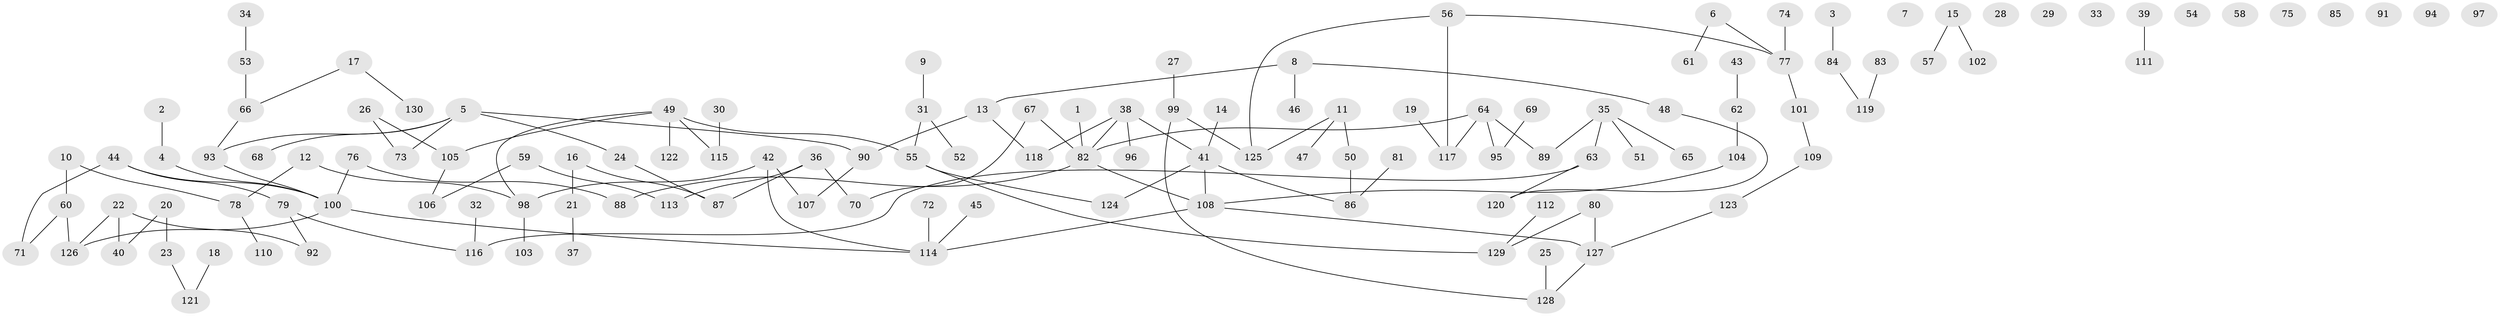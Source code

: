 // Generated by graph-tools (version 1.1) at 2025/25/03/09/25 03:25:17]
// undirected, 130 vertices, 132 edges
graph export_dot {
graph [start="1"]
  node [color=gray90,style=filled];
  1;
  2;
  3;
  4;
  5;
  6;
  7;
  8;
  9;
  10;
  11;
  12;
  13;
  14;
  15;
  16;
  17;
  18;
  19;
  20;
  21;
  22;
  23;
  24;
  25;
  26;
  27;
  28;
  29;
  30;
  31;
  32;
  33;
  34;
  35;
  36;
  37;
  38;
  39;
  40;
  41;
  42;
  43;
  44;
  45;
  46;
  47;
  48;
  49;
  50;
  51;
  52;
  53;
  54;
  55;
  56;
  57;
  58;
  59;
  60;
  61;
  62;
  63;
  64;
  65;
  66;
  67;
  68;
  69;
  70;
  71;
  72;
  73;
  74;
  75;
  76;
  77;
  78;
  79;
  80;
  81;
  82;
  83;
  84;
  85;
  86;
  87;
  88;
  89;
  90;
  91;
  92;
  93;
  94;
  95;
  96;
  97;
  98;
  99;
  100;
  101;
  102;
  103;
  104;
  105;
  106;
  107;
  108;
  109;
  110;
  111;
  112;
  113;
  114;
  115;
  116;
  117;
  118;
  119;
  120;
  121;
  122;
  123;
  124;
  125;
  126;
  127;
  128;
  129;
  130;
  1 -- 82;
  2 -- 4;
  3 -- 84;
  4 -- 100;
  5 -- 24;
  5 -- 68;
  5 -- 73;
  5 -- 90;
  5 -- 93;
  6 -- 61;
  6 -- 77;
  8 -- 13;
  8 -- 46;
  8 -- 48;
  9 -- 31;
  10 -- 60;
  10 -- 78;
  11 -- 47;
  11 -- 50;
  11 -- 125;
  12 -- 78;
  12 -- 98;
  13 -- 90;
  13 -- 118;
  14 -- 41;
  15 -- 57;
  15 -- 102;
  16 -- 21;
  16 -- 87;
  17 -- 66;
  17 -- 130;
  18 -- 121;
  19 -- 117;
  20 -- 23;
  20 -- 40;
  21 -- 37;
  22 -- 40;
  22 -- 92;
  22 -- 126;
  23 -- 121;
  24 -- 87;
  25 -- 128;
  26 -- 73;
  26 -- 105;
  27 -- 99;
  30 -- 115;
  31 -- 52;
  31 -- 55;
  32 -- 116;
  34 -- 53;
  35 -- 51;
  35 -- 63;
  35 -- 65;
  35 -- 89;
  36 -- 70;
  36 -- 87;
  36 -- 113;
  38 -- 41;
  38 -- 82;
  38 -- 96;
  38 -- 118;
  39 -- 111;
  41 -- 86;
  41 -- 108;
  41 -- 124;
  42 -- 98;
  42 -- 107;
  42 -- 114;
  43 -- 62;
  44 -- 71;
  44 -- 79;
  44 -- 100;
  45 -- 114;
  48 -- 120;
  49 -- 55;
  49 -- 98;
  49 -- 105;
  49 -- 115;
  49 -- 122;
  50 -- 86;
  53 -- 66;
  55 -- 124;
  55 -- 129;
  56 -- 77;
  56 -- 117;
  56 -- 125;
  59 -- 106;
  59 -- 113;
  60 -- 71;
  60 -- 126;
  62 -- 104;
  63 -- 116;
  63 -- 120;
  64 -- 82;
  64 -- 89;
  64 -- 95;
  64 -- 117;
  66 -- 93;
  67 -- 70;
  67 -- 82;
  69 -- 95;
  72 -- 114;
  74 -- 77;
  76 -- 88;
  76 -- 100;
  77 -- 101;
  78 -- 110;
  79 -- 92;
  79 -- 116;
  80 -- 127;
  80 -- 129;
  81 -- 86;
  82 -- 88;
  82 -- 108;
  83 -- 119;
  84 -- 119;
  90 -- 107;
  93 -- 100;
  98 -- 103;
  99 -- 125;
  99 -- 128;
  100 -- 114;
  100 -- 126;
  101 -- 109;
  104 -- 108;
  105 -- 106;
  108 -- 114;
  108 -- 127;
  109 -- 123;
  112 -- 129;
  123 -- 127;
  127 -- 128;
}
